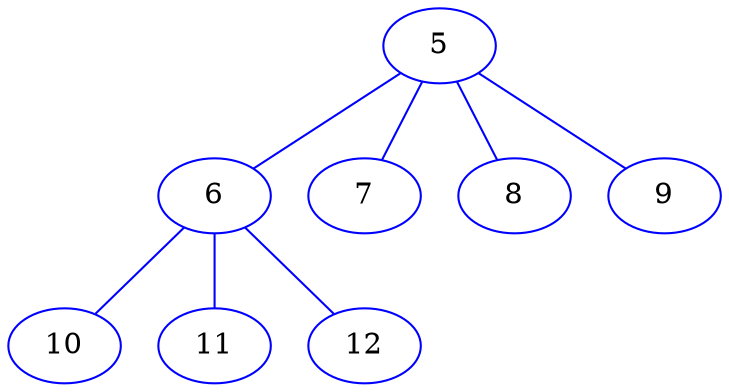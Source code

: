 strict graph "" {
	5	[color=blue];
	6	[color=blue];
	5 -- 6	[color=blue];
	7	[color=blue];
	5 -- 7	[color=blue];
	8	[color=blue];
	5 -- 8	[color=blue];
	9	[color=blue];
	5 -- 9	[color=blue];
	10	[color=blue];
	6 -- 10	[color=blue];
	11	[color=blue];
	6 -- 11	[color=blue];
	12	[color=blue];
	6 -- 12	[color=blue];
}

